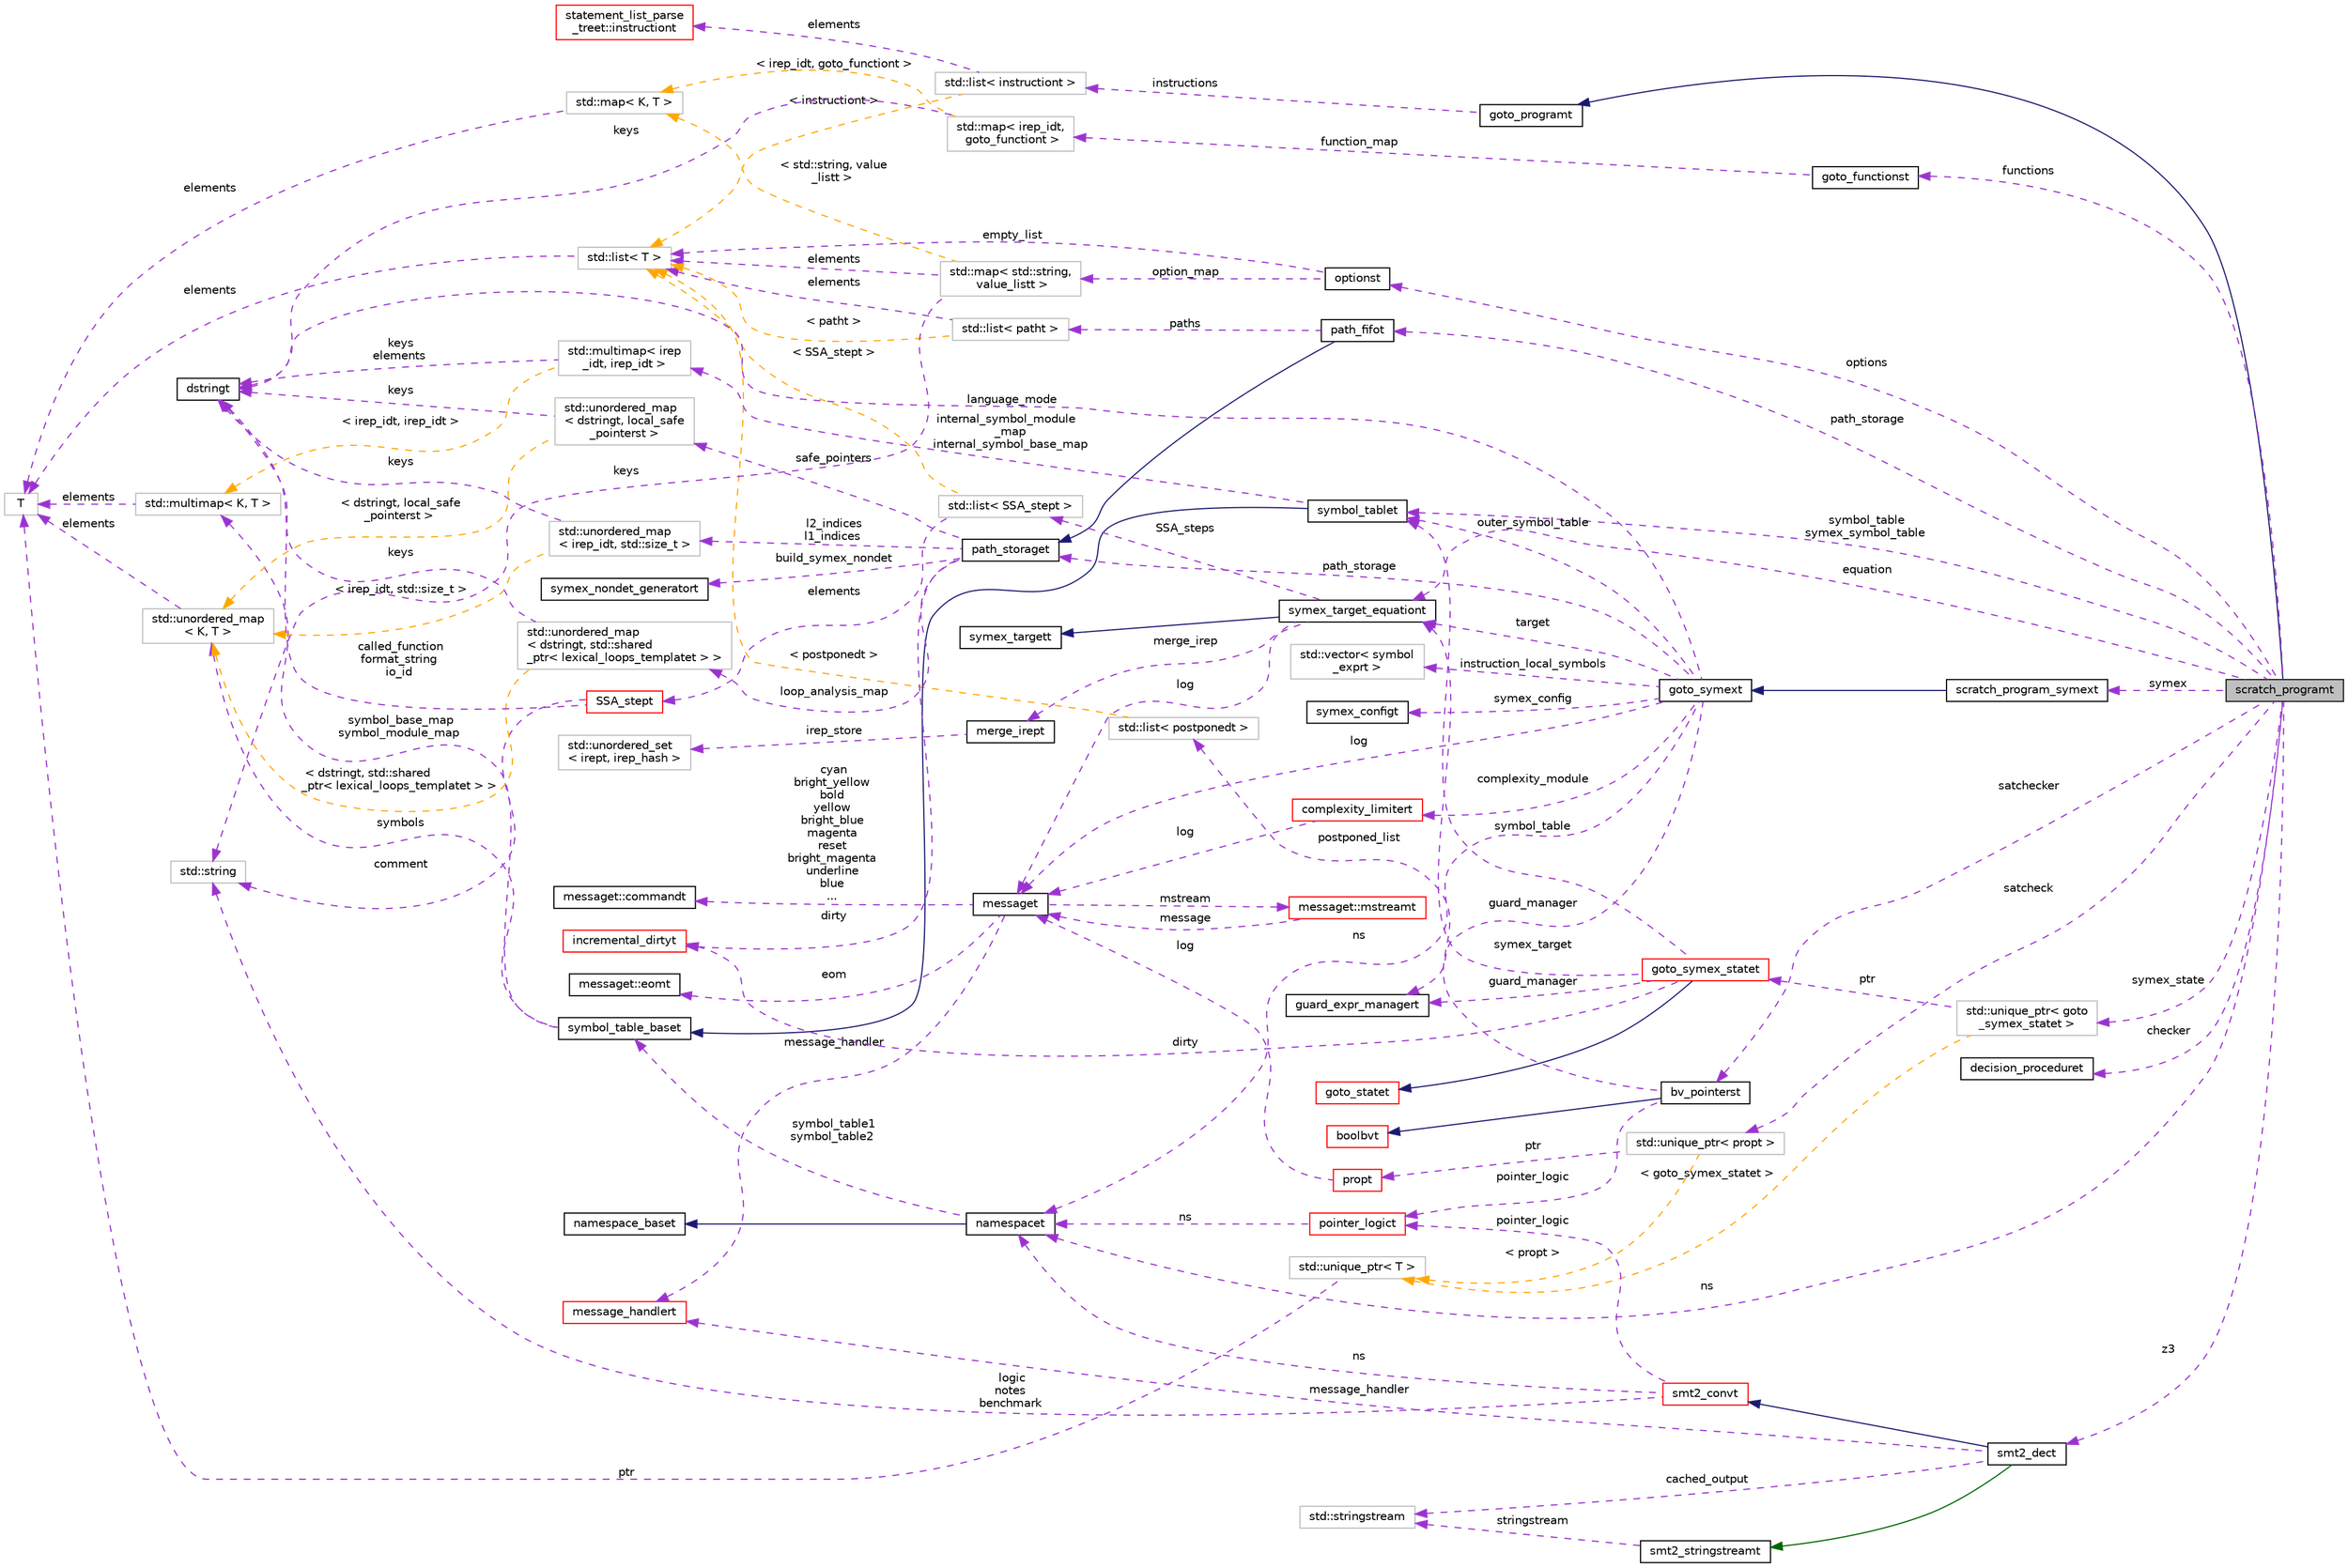 digraph "scratch_programt"
{
 // LATEX_PDF_SIZE
  bgcolor="transparent";
  edge [fontname="Helvetica",fontsize="10",labelfontname="Helvetica",labelfontsize="10"];
  node [fontname="Helvetica",fontsize="10",shape=record];
  rankdir="LR";
  Node1 [label="scratch_programt",height=0.2,width=0.4,color="black", fillcolor="grey75", style="filled", fontcolor="black",tooltip=" "];
  Node2 -> Node1 [dir="back",color="midnightblue",fontsize="10",style="solid",fontname="Helvetica"];
  Node2 [label="goto_programt",height=0.2,width=0.4,color="black",URL="$classgoto__programt.html",tooltip="A generic container class for the GOTO intermediate representation of one function."];
  Node3 -> Node2 [dir="back",color="darkorchid3",fontsize="10",style="dashed",label=" instructions" ,fontname="Helvetica"];
  Node3 [label="std::list\< instructiont \>",height=0.2,width=0.4,color="grey75",tooltip=" "];
  Node4 -> Node3 [dir="back",color="darkorchid3",fontsize="10",style="dashed",label=" elements" ,fontname="Helvetica"];
  Node4 [label="statement_list_parse\l_treet::instructiont",height=0.2,width=0.4,color="red",URL="$structstatement__list__parse__treet_1_1instructiont.html",tooltip="Represents a regular Statement List instruction which consists out of one or more codet tokens."];
  Node17 -> Node3 [dir="back",color="orange",fontsize="10",style="dashed",label=" \< instructiont \>" ,fontname="Helvetica"];
  Node17 [label="std::list\< T \>",height=0.2,width=0.4,color="grey75",tooltip="STL class."];
  Node14 -> Node17 [dir="back",color="darkorchid3",fontsize="10",style="dashed",label=" elements" ,fontname="Helvetica"];
  Node14 [label="T",height=0.2,width=0.4,color="grey75",tooltip=" "];
  Node18 -> Node1 [dir="back",color="darkorchid3",fontsize="10",style="dashed",label=" options" ,fontname="Helvetica"];
  Node18 [label="optionst",height=0.2,width=0.4,color="black",URL="$classoptionst.html",tooltip=" "];
  Node17 -> Node18 [dir="back",color="darkorchid3",fontsize="10",style="dashed",label=" empty_list" ,fontname="Helvetica"];
  Node19 -> Node18 [dir="back",color="darkorchid3",fontsize="10",style="dashed",label=" option_map" ,fontname="Helvetica"];
  Node19 [label="std::map\< std::string,\l value_listt \>",height=0.2,width=0.4,color="grey75",tooltip=" "];
  Node17 -> Node19 [dir="back",color="darkorchid3",fontsize="10",style="dashed",label=" elements" ,fontname="Helvetica"];
  Node20 -> Node19 [dir="back",color="darkorchid3",fontsize="10",style="dashed",label=" keys" ,fontname="Helvetica"];
  Node20 [label="std::string",height=0.2,width=0.4,color="grey75",tooltip="STL class."];
  Node22 -> Node19 [dir="back",color="orange",fontsize="10",style="dashed",label=" \< std::string, value\l_listt \>" ,fontname="Helvetica"];
  Node22 [label="std::map\< K, T \>",height=0.2,width=0.4,color="grey75",tooltip="STL class."];
  Node14 -> Node22 [dir="back",color="darkorchid3",fontsize="10",style="dashed",label=" elements" ,fontname="Helvetica"];
  Node24 -> Node1 [dir="back",color="darkorchid3",fontsize="10",style="dashed",label=" symbol_table\nsymex_symbol_table" ,fontname="Helvetica"];
  Node24 [label="symbol_tablet",height=0.2,width=0.4,color="black",URL="$classsymbol__tablet.html",tooltip="The symbol table."];
  Node25 -> Node24 [dir="back",color="midnightblue",fontsize="10",style="solid",fontname="Helvetica"];
  Node25 [label="symbol_table_baset",height=0.2,width=0.4,color="black",URL="$classsymbol__table__baset.html",tooltip="The symbol table base class interface."];
  Node26 -> Node25 [dir="back",color="darkorchid3",fontsize="10",style="dashed",label=" symbol_base_map\nsymbol_module_map" ,fontname="Helvetica"];
  Node26 [label="std::multimap\< K, T \>",height=0.2,width=0.4,color="grey75",tooltip="STL class."];
  Node14 -> Node26 [dir="back",color="darkorchid3",fontsize="10",style="dashed",label=" elements" ,fontname="Helvetica"];
  Node27 -> Node25 [dir="back",color="darkorchid3",fontsize="10",style="dashed",label=" symbols" ,fontname="Helvetica"];
  Node27 [label="std::unordered_map\l\< K, T \>",height=0.2,width=0.4,color="grey75",tooltip="STL class."];
  Node14 -> Node27 [dir="back",color="darkorchid3",fontsize="10",style="dashed",label=" elements" ,fontname="Helvetica"];
  Node28 -> Node24 [dir="back",color="darkorchid3",fontsize="10",style="dashed",label=" internal_symbol_module\l_map\ninternal_symbol_base_map" ,fontname="Helvetica"];
  Node28 [label="std::multimap\< irep\l_idt, irep_idt \>",height=0.2,width=0.4,color="grey75",tooltip=" "];
  Node15 -> Node28 [dir="back",color="darkorchid3",fontsize="10",style="dashed",label=" keys\nelements" ,fontname="Helvetica"];
  Node15 [label="dstringt",height=0.2,width=0.4,color="black",URL="$classdstringt.html",tooltip="dstringt has one field, an unsigned integer no which is an index into a static table of strings."];
  Node26 -> Node28 [dir="back",color="orange",fontsize="10",style="dashed",label=" \< irep_idt, irep_idt \>" ,fontname="Helvetica"];
  Node29 -> Node1 [dir="back",color="darkorchid3",fontsize="10",style="dashed",label=" symex" ,fontname="Helvetica"];
  Node29 [label="scratch_program_symext",height=0.2,width=0.4,color="black",URL="$structscratch__program__symext.html",tooltip=" "];
  Node30 -> Node29 [dir="back",color="midnightblue",fontsize="10",style="solid",fontname="Helvetica"];
  Node30 [label="goto_symext",height=0.2,width=0.4,color="black",URL="$classgoto__symext.html",tooltip="The main class for the forward symbolic simulator."];
  Node24 -> Node30 [dir="back",color="darkorchid3",fontsize="10",style="dashed",label=" outer_symbol_table" ,fontname="Helvetica"];
  Node31 -> Node30 [dir="back",color="darkorchid3",fontsize="10",style="dashed",label=" log" ,fontname="Helvetica"];
  Node31 [label="messaget",height=0.2,width=0.4,color="black",URL="$classmessaget.html",tooltip="Class that provides messages with a built-in verbosity 'level'."];
  Node32 -> Node31 [dir="back",color="darkorchid3",fontsize="10",style="dashed",label=" message_handler" ,fontname="Helvetica"];
  Node32 [label="message_handlert",height=0.2,width=0.4,color="red",URL="$classmessage__handlert.html",tooltip=" "];
  Node34 -> Node31 [dir="back",color="darkorchid3",fontsize="10",style="dashed",label=" cyan\nbright_yellow\nbold\nyellow\nbright_blue\nmagenta\nreset\nbright_magenta\nunderline\nblue\n..." ,fontname="Helvetica"];
  Node34 [label="messaget::commandt",height=0.2,width=0.4,color="black",URL="$classmessaget_1_1commandt.html",tooltip=" "];
  Node35 -> Node31 [dir="back",color="darkorchid3",fontsize="10",style="dashed",label=" mstream" ,fontname="Helvetica"];
  Node35 [label="messaget::mstreamt",height=0.2,width=0.4,color="red",URL="$classmessaget_1_1mstreamt.html",tooltip=" "];
  Node31 -> Node35 [dir="back",color="darkorchid3",fontsize="10",style="dashed",label=" message" ,fontname="Helvetica"];
  Node42 -> Node31 [dir="back",color="darkorchid3",fontsize="10",style="dashed",label=" eom" ,fontname="Helvetica"];
  Node42 [label="messaget::eomt",height=0.2,width=0.4,color="black",URL="$classmessaget_1_1eomt.html",tooltip=" "];
  Node43 -> Node30 [dir="back",color="darkorchid3",fontsize="10",style="dashed",label=" path_storage" ,fontname="Helvetica"];
  Node43 [label="path_storaget",height=0.2,width=0.4,color="black",URL="$classpath__storaget.html",tooltip="Storage for symbolic execution paths to be resumed later."];
  Node44 -> Node43 [dir="back",color="darkorchid3",fontsize="10",style="dashed",label=" safe_pointers" ,fontname="Helvetica"];
  Node44 [label="std::unordered_map\l\< dstringt, local_safe\l_pointerst \>",height=0.2,width=0.4,color="grey75",tooltip=" "];
  Node15 -> Node44 [dir="back",color="darkorchid3",fontsize="10",style="dashed",label=" keys" ,fontname="Helvetica"];
  Node27 -> Node44 [dir="back",color="orange",fontsize="10",style="dashed",label=" \< dstringt, local_safe\l_pointerst \>" ,fontname="Helvetica"];
  Node49 -> Node43 [dir="back",color="darkorchid3",fontsize="10",style="dashed",label=" dirty" ,fontname="Helvetica"];
  Node49 [label="incremental_dirtyt",height=0.2,width=0.4,color="red",URL="$classincremental__dirtyt.html",tooltip="Wrapper for dirtyt that permits incremental population, ensuring each function is analysed exactly on..."];
  Node53 -> Node43 [dir="back",color="darkorchid3",fontsize="10",style="dashed",label=" build_symex_nondet" ,fontname="Helvetica"];
  Node53 [label="symex_nondet_generatort",height=0.2,width=0.4,color="black",URL="$classsymex__nondet__generatort.html",tooltip="Functor generating fresh nondet symbols."];
  Node54 -> Node43 [dir="back",color="darkorchid3",fontsize="10",style="dashed",label=" loop_analysis_map" ,fontname="Helvetica"];
  Node54 [label="std::unordered_map\l\< dstringt, std::shared\l_ptr\< lexical_loops_templatet \> \>",height=0.2,width=0.4,color="grey75",tooltip=" "];
  Node15 -> Node54 [dir="back",color="darkorchid3",fontsize="10",style="dashed",label=" keys" ,fontname="Helvetica"];
  Node27 -> Node54 [dir="back",color="orange",fontsize="10",style="dashed",label=" \< dstringt, std::shared\l_ptr\< lexical_loops_templatet \> \>" ,fontname="Helvetica"];
  Node62 -> Node43 [dir="back",color="darkorchid3",fontsize="10",style="dashed",label=" l2_indices\nl1_indices" ,fontname="Helvetica"];
  Node62 [label="std::unordered_map\l\< irep_idt, std::size_t \>",height=0.2,width=0.4,color="grey75",tooltip=" "];
  Node15 -> Node62 [dir="back",color="darkorchid3",fontsize="10",style="dashed",label=" keys" ,fontname="Helvetica"];
  Node27 -> Node62 [dir="back",color="orange",fontsize="10",style="dashed",label=" \< irep_idt, std::size_t \>" ,fontname="Helvetica"];
  Node63 -> Node30 [dir="back",color="darkorchid3",fontsize="10",style="dashed",label=" guard_manager" ,fontname="Helvetica"];
  Node63 [label="guard_expr_managert",height=0.2,width=0.4,color="black",URL="$structguard__expr__managert.html",tooltip="This is unused by this implementation of guards, but can be used by other implementations of the same..."];
  Node64 -> Node30 [dir="back",color="darkorchid3",fontsize="10",style="dashed",label=" ns" ,fontname="Helvetica"];
  Node64 [label="namespacet",height=0.2,width=0.4,color="black",URL="$classnamespacet.html",tooltip="A namespacet is essentially one or two symbol tables bound together, to allow for symbol lookups in t..."];
  Node65 -> Node64 [dir="back",color="midnightblue",fontsize="10",style="solid",fontname="Helvetica"];
  Node65 [label="namespace_baset",height=0.2,width=0.4,color="black",URL="$classnamespace__baset.html",tooltip="Basic interface for a namespace."];
  Node25 -> Node64 [dir="back",color="darkorchid3",fontsize="10",style="dashed",label=" symbol_table1\nsymbol_table2" ,fontname="Helvetica"];
  Node66 -> Node30 [dir="back",color="darkorchid3",fontsize="10",style="dashed",label=" target" ,fontname="Helvetica"];
  Node66 [label="symex_target_equationt",height=0.2,width=0.4,color="black",URL="$classsymex__target__equationt.html",tooltip="Inheriting the interface of symex_targett this class represents the SSA form of the input program as ..."];
  Node67 -> Node66 [dir="back",color="midnightblue",fontsize="10",style="solid",fontname="Helvetica"];
  Node67 [label="symex_targett",height=0.2,width=0.4,color="black",URL="$classsymex__targett.html",tooltip="The interface of the target container for symbolic execution to record its symbolic steps into."];
  Node31 -> Node66 [dir="back",color="darkorchid3",fontsize="10",style="dashed",label=" log" ,fontname="Helvetica"];
  Node68 -> Node66 [dir="back",color="darkorchid3",fontsize="10",style="dashed",label=" merge_irep" ,fontname="Helvetica"];
  Node68 [label="merge_irept",height=0.2,width=0.4,color="black",URL="$classmerge__irept.html",tooltip=" "];
  Node69 -> Node68 [dir="back",color="darkorchid3",fontsize="10",style="dashed",label=" irep_store" ,fontname="Helvetica"];
  Node69 [label="std::unordered_set\l\< irept, irep_hash \>",height=0.2,width=0.4,color="grey75",tooltip=" "];
  Node70 -> Node66 [dir="back",color="darkorchid3",fontsize="10",style="dashed",label=" SSA_steps" ,fontname="Helvetica"];
  Node70 [label="std::list\< SSA_stept \>",height=0.2,width=0.4,color="grey75",tooltip=" "];
  Node71 -> Node70 [dir="back",color="darkorchid3",fontsize="10",style="dashed",label=" elements" ,fontname="Helvetica"];
  Node71 [label="SSA_stept",height=0.2,width=0.4,color="red",URL="$class_s_s_a__stept.html",tooltip="Single SSA step in the equation."];
  Node15 -> Node71 [dir="back",color="darkorchid3",fontsize="10",style="dashed",label=" called_function\nformat_string\nio_id" ,fontname="Helvetica"];
  Node20 -> Node71 [dir="back",color="darkorchid3",fontsize="10",style="dashed",label=" comment" ,fontname="Helvetica"];
  Node17 -> Node70 [dir="back",color="orange",fontsize="10",style="dashed",label=" \< SSA_stept \>" ,fontname="Helvetica"];
  Node79 -> Node30 [dir="back",color="darkorchid3",fontsize="10",style="dashed",label=" instruction_local_symbols" ,fontname="Helvetica"];
  Node79 [label="std::vector\< symbol\l_exprt \>",height=0.2,width=0.4,color="grey75",tooltip=" "];
  Node15 -> Node30 [dir="back",color="darkorchid3",fontsize="10",style="dashed",label=" language_mode" ,fontname="Helvetica"];
  Node80 -> Node30 [dir="back",color="darkorchid3",fontsize="10",style="dashed",label=" complexity_module" ,fontname="Helvetica"];
  Node80 [label="complexity_limitert",height=0.2,width=0.4,color="red",URL="$classcomplexity__limitert.html",tooltip="Symex complexity module."];
  Node31 -> Node80 [dir="back",color="darkorchid3",fontsize="10",style="dashed",label=" log" ,fontname="Helvetica"];
  Node83 -> Node30 [dir="back",color="darkorchid3",fontsize="10",style="dashed",label=" symex_config" ,fontname="Helvetica"];
  Node83 [label="symex_configt",height=0.2,width=0.4,color="black",URL="$structsymex__configt.html",tooltip="Configuration used for a symbolic execution."];
  Node64 -> Node1 [dir="back",color="darkorchid3",fontsize="10",style="dashed",label=" ns" ,fontname="Helvetica"];
  Node84 -> Node1 [dir="back",color="darkorchid3",fontsize="10",style="dashed",label=" path_storage" ,fontname="Helvetica"];
  Node84 [label="path_fifot",height=0.2,width=0.4,color="black",URL="$classpath__fifot.html",tooltip="FIFO save queue: paths are resumed in the order that they were saved."];
  Node43 -> Node84 [dir="back",color="midnightblue",fontsize="10",style="solid",fontname="Helvetica"];
  Node85 -> Node84 [dir="back",color="darkorchid3",fontsize="10",style="dashed",label=" paths" ,fontname="Helvetica"];
  Node85 [label="std::list\< patht \>",height=0.2,width=0.4,color="grey75",tooltip=" "];
  Node17 -> Node85 [dir="back",color="darkorchid3",fontsize="10",style="dashed",label=" elements" ,fontname="Helvetica"];
  Node17 -> Node85 [dir="back",color="orange",fontsize="10",style="dashed",label=" \< patht \>" ,fontname="Helvetica"];
  Node66 -> Node1 [dir="back",color="darkorchid3",fontsize="10",style="dashed",label=" equation" ,fontname="Helvetica"];
  Node86 -> Node1 [dir="back",color="darkorchid3",fontsize="10",style="dashed",label=" symex_state" ,fontname="Helvetica"];
  Node86 [label="std::unique_ptr\< goto\l_symex_statet \>",height=0.2,width=0.4,color="grey75",tooltip=" "];
  Node87 -> Node86 [dir="back",color="darkorchid3",fontsize="10",style="dashed",label=" ptr" ,fontname="Helvetica"];
  Node87 [label="goto_symex_statet",height=0.2,width=0.4,color="red",URL="$classgoto__symex__statet.html",tooltip="Central data structure: state."];
  Node88 -> Node87 [dir="back",color="midnightblue",fontsize="10",style="solid",fontname="Helvetica"];
  Node88 [label="goto_statet",height=0.2,width=0.4,color="red",URL="$classgoto__statet.html",tooltip="Container for data that varies per program point, e.g."];
  Node24 -> Node87 [dir="back",color="darkorchid3",fontsize="10",style="dashed",label=" symbol_table" ,fontname="Helvetica"];
  Node49 -> Node87 [dir="back",color="darkorchid3",fontsize="10",style="dashed",label=" dirty" ,fontname="Helvetica"];
  Node63 -> Node87 [dir="back",color="darkorchid3",fontsize="10",style="dashed",label=" guard_manager" ,fontname="Helvetica"];
  Node66 -> Node87 [dir="back",color="darkorchid3",fontsize="10",style="dashed",label=" symex_target" ,fontname="Helvetica"];
  Node120 -> Node86 [dir="back",color="orange",fontsize="10",style="dashed",label=" \< goto_symex_statet \>" ,fontname="Helvetica"];
  Node120 [label="std::unique_ptr\< T \>",height=0.2,width=0.4,color="grey75",tooltip="STL class."];
  Node14 -> Node120 [dir="back",color="darkorchid3",fontsize="10",style="dashed",label=" ptr" ,fontname="Helvetica"];
  Node121 -> Node1 [dir="back",color="darkorchid3",fontsize="10",style="dashed",label=" satcheck" ,fontname="Helvetica"];
  Node121 [label="std::unique_ptr\< propt \>",height=0.2,width=0.4,color="grey75",tooltip=" "];
  Node122 -> Node121 [dir="back",color="darkorchid3",fontsize="10",style="dashed",label=" ptr" ,fontname="Helvetica"];
  Node122 [label="propt",height=0.2,width=0.4,color="red",URL="$classpropt.html",tooltip="TO_BE_DOCUMENTED."];
  Node31 -> Node122 [dir="back",color="darkorchid3",fontsize="10",style="dashed",label=" log" ,fontname="Helvetica"];
  Node120 -> Node121 [dir="back",color="orange",fontsize="10",style="dashed",label=" \< propt \>" ,fontname="Helvetica"];
  Node125 -> Node1 [dir="back",color="darkorchid3",fontsize="10",style="dashed",label=" satchecker" ,fontname="Helvetica"];
  Node125 [label="bv_pointerst",height=0.2,width=0.4,color="black",URL="$classbv__pointerst.html",tooltip=" "];
  Node126 -> Node125 [dir="back",color="midnightblue",fontsize="10",style="solid",fontname="Helvetica"];
  Node126 [label="boolbvt",height=0.2,width=0.4,color="red",URL="$classboolbvt.html",tooltip=" "];
  Node178 -> Node125 [dir="back",color="darkorchid3",fontsize="10",style="dashed",label=" postponed_list" ,fontname="Helvetica"];
  Node178 [label="std::list\< postponedt \>",height=0.2,width=0.4,color="grey75",tooltip=" "];
  Node17 -> Node178 [dir="back",color="orange",fontsize="10",style="dashed",label=" \< postponedt \>" ,fontname="Helvetica"];
  Node180 -> Node125 [dir="back",color="darkorchid3",fontsize="10",style="dashed",label=" pointer_logic" ,fontname="Helvetica"];
  Node180 [label="pointer_logict",height=0.2,width=0.4,color="red",URL="$classpointer__logict.html",tooltip=" "];
  Node64 -> Node180 [dir="back",color="darkorchid3",fontsize="10",style="dashed",label=" ns" ,fontname="Helvetica"];
  Node133 -> Node1 [dir="back",color="darkorchid3",fontsize="10",style="dashed",label=" checker" ,fontname="Helvetica"];
  Node133 [label="decision_proceduret",height=0.2,width=0.4,color="black",URL="$classdecision__proceduret.html",tooltip=" "];
  Node181 -> Node1 [dir="back",color="darkorchid3",fontsize="10",style="dashed",label=" functions" ,fontname="Helvetica"];
  Node181 [label="goto_functionst",height=0.2,width=0.4,color="black",URL="$classgoto__functionst.html",tooltip="A collection of goto functions."];
  Node182 -> Node181 [dir="back",color="darkorchid3",fontsize="10",style="dashed",label=" function_map" ,fontname="Helvetica"];
  Node182 [label="std::map\< irep_idt,\l goto_functiont \>",height=0.2,width=0.4,color="grey75",tooltip=" "];
  Node15 -> Node182 [dir="back",color="darkorchid3",fontsize="10",style="dashed",label=" keys" ,fontname="Helvetica"];
  Node22 -> Node182 [dir="back",color="orange",fontsize="10",style="dashed",label=" \< irep_idt, goto_functiont \>" ,fontname="Helvetica"];
  Node185 -> Node1 [dir="back",color="darkorchid3",fontsize="10",style="dashed",label=" z3" ,fontname="Helvetica"];
  Node185 [label="smt2_dect",height=0.2,width=0.4,color="black",URL="$classsmt2__dect.html",tooltip="Decision procedure interface for various SMT 2.x solvers."];
  Node186 -> Node185 [dir="back",color="darkgreen",fontsize="10",style="solid",fontname="Helvetica"];
  Node186 [label="smt2_stringstreamt",height=0.2,width=0.4,color="black",URL="$classsmt2__stringstreamt.html",tooltip=" "];
  Node187 -> Node186 [dir="back",color="darkorchid3",fontsize="10",style="dashed",label=" stringstream" ,fontname="Helvetica"];
  Node187 [label="std::stringstream",height=0.2,width=0.4,color="grey75",tooltip="STL class."];
  Node191 -> Node185 [dir="back",color="midnightblue",fontsize="10",style="solid",fontname="Helvetica"];
  Node191 [label="smt2_convt",height=0.2,width=0.4,color="red",URL="$classsmt2__convt.html",tooltip=" "];
  Node64 -> Node191 [dir="back",color="darkorchid3",fontsize="10",style="dashed",label=" ns" ,fontname="Helvetica"];
  Node180 -> Node191 [dir="back",color="darkorchid3",fontsize="10",style="dashed",label=" pointer_logic" ,fontname="Helvetica"];
  Node20 -> Node191 [dir="back",color="darkorchid3",fontsize="10",style="dashed",label=" logic\nnotes\nbenchmark" ,fontname="Helvetica"];
  Node32 -> Node185 [dir="back",color="darkorchid3",fontsize="10",style="dashed",label=" message_handler" ,fontname="Helvetica"];
  Node187 -> Node185 [dir="back",color="darkorchid3",fontsize="10",style="dashed",label=" cached_output" ,fontname="Helvetica"];
}
